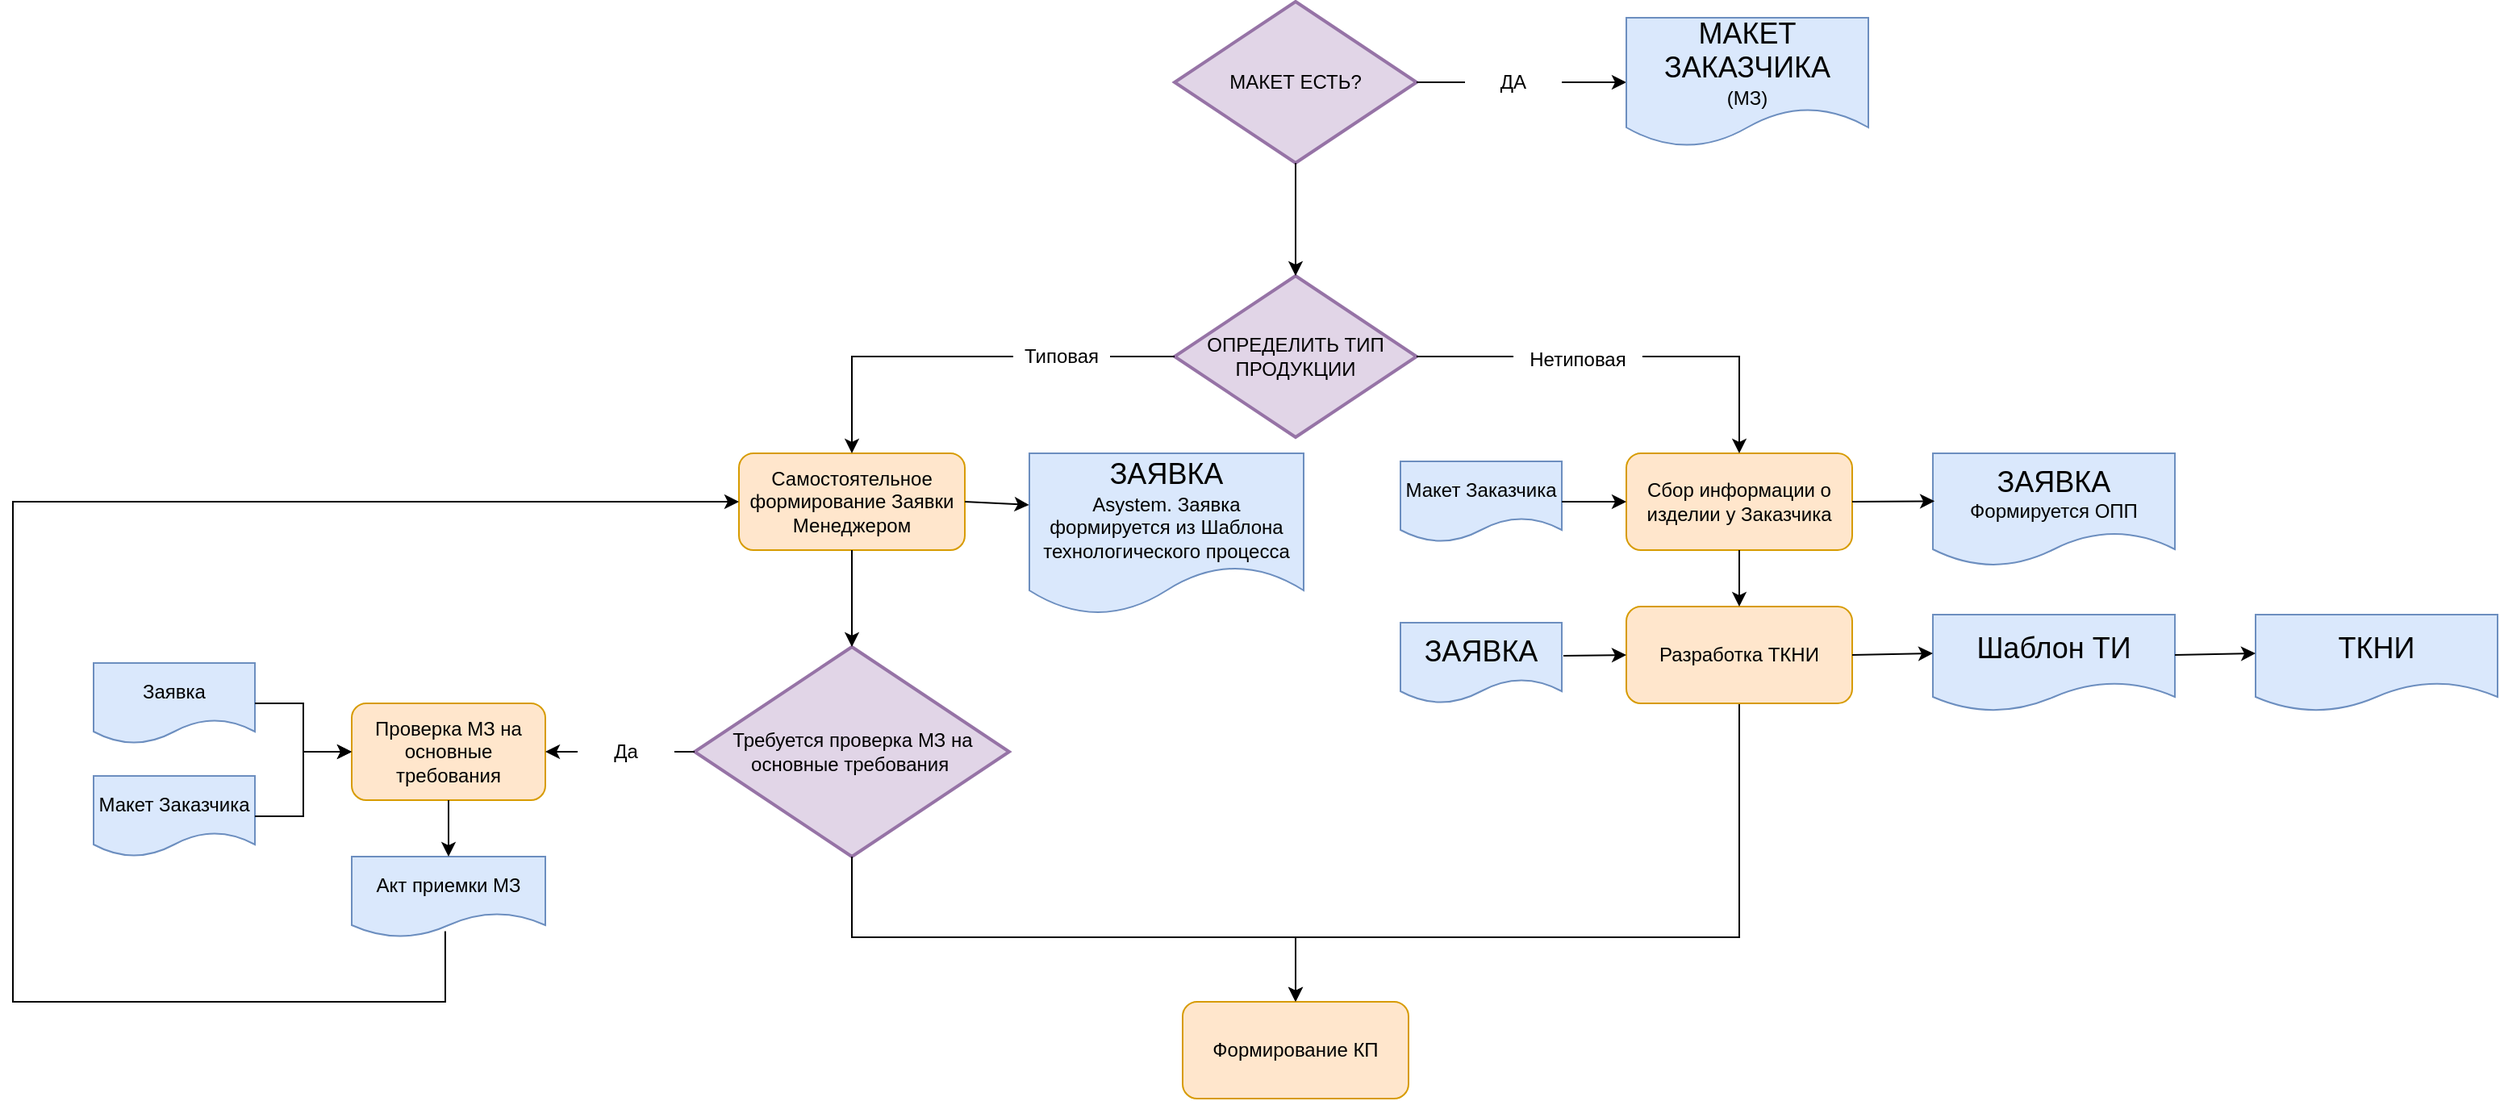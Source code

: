 <mxfile version="20.5.3" type="github">
  <diagram id="dB8TMNruD3Fy-GJrsDSB" name="Страница 1">
    <mxGraphModel dx="4864" dy="1476" grid="1" gridSize="10" guides="1" tooltips="1" connect="1" arrows="1" fold="1" page="1" pageScale="1" pageWidth="3300" pageHeight="4681" math="0" shadow="0">
      <root>
        <mxCell id="0" />
        <mxCell id="1" parent="0" />
        <mxCell id="aPFewjXXcg2kjlntAhk0-1" value="МАКЕТ ЕСТЬ?" style="strokeWidth=2;html=1;shape=mxgraph.flowchart.decision;whiteSpace=wrap;fillColor=#e1d5e7;strokeColor=#9673a6;" parent="1" vertex="1">
          <mxGeometry x="610" y="120" width="150" height="100" as="geometry" />
        </mxCell>
        <mxCell id="aPFewjXXcg2kjlntAhk0-2" value="" style="endArrow=classic;html=1;rounded=0;exitX=1;exitY=0.5;exitDx=0;exitDy=0;exitPerimeter=0;entryX=0;entryY=0.5;entryDx=0;entryDy=0;startArrow=none;" parent="1" source="aPFewjXXcg2kjlntAhk0-4" target="aPFewjXXcg2kjlntAhk0-3" edge="1">
          <mxGeometry width="50" height="50" relative="1" as="geometry">
            <mxPoint x="710" y="460" as="sourcePoint" />
            <mxPoint x="810" y="170" as="targetPoint" />
          </mxGeometry>
        </mxCell>
        <mxCell id="aPFewjXXcg2kjlntAhk0-3" value="&lt;font style=&quot;font-size: 18px;&quot;&gt;МАКЕТ ЗАКАЗЧИКА&lt;/font&gt; &lt;br&gt;(МЗ)" style="shape=document;whiteSpace=wrap;html=1;boundedLbl=1;fillColor=#dae8fc;strokeColor=#6c8ebf;" parent="1" vertex="1">
          <mxGeometry x="890" y="130" width="150" height="80" as="geometry" />
        </mxCell>
        <mxCell id="aPFewjXXcg2kjlntAhk0-4" value="ДА" style="text;html=1;strokeColor=none;fillColor=none;align=center;verticalAlign=middle;whiteSpace=wrap;rounded=0;" parent="1" vertex="1">
          <mxGeometry x="790" y="155" width="60" height="30" as="geometry" />
        </mxCell>
        <mxCell id="aPFewjXXcg2kjlntAhk0-5" value="" style="endArrow=none;html=1;rounded=0;exitX=1;exitY=0.5;exitDx=0;exitDy=0;exitPerimeter=0;entryX=0;entryY=0.5;entryDx=0;entryDy=0;" parent="1" source="aPFewjXXcg2kjlntAhk0-1" target="aPFewjXXcg2kjlntAhk0-4" edge="1">
          <mxGeometry width="50" height="50" relative="1" as="geometry">
            <mxPoint x="760" y="170" as="sourcePoint" />
            <mxPoint x="890" y="170" as="targetPoint" />
          </mxGeometry>
        </mxCell>
        <mxCell id="aPFewjXXcg2kjlntAhk0-6" value="ОПРЕДЕЛИТЬ ТИП ПРОДУКЦИИ" style="strokeWidth=2;html=1;shape=mxgraph.flowchart.decision;whiteSpace=wrap;fillColor=#e1d5e7;strokeColor=#9673a6;" parent="1" vertex="1">
          <mxGeometry x="610" y="290" width="150" height="100" as="geometry" />
        </mxCell>
        <mxCell id="aPFewjXXcg2kjlntAhk0-10" value="" style="endArrow=classic;html=1;rounded=0;exitX=0.5;exitY=1;exitDx=0;exitDy=0;exitPerimeter=0;entryX=0.5;entryY=0;entryDx=0;entryDy=0;entryPerimeter=0;" parent="1" source="aPFewjXXcg2kjlntAhk0-1" target="aPFewjXXcg2kjlntAhk0-6" edge="1">
          <mxGeometry width="50" height="50" relative="1" as="geometry">
            <mxPoint x="710" y="450" as="sourcePoint" />
            <mxPoint x="760" y="400" as="targetPoint" />
          </mxGeometry>
        </mxCell>
        <mxCell id="BCxUqAkQcN2yg3ZMG6-M-1" value="Самостоятельное формирование Заявки Менеджером" style="rounded=1;whiteSpace=wrap;html=1;fillColor=#ffe6cc;strokeColor=#d79b00;" vertex="1" parent="1">
          <mxGeometry x="340" y="400" width="140" height="60" as="geometry" />
        </mxCell>
        <mxCell id="BCxUqAkQcN2yg3ZMG6-M-2" value="" style="endArrow=classic;html=1;rounded=0;exitX=0;exitY=0.5;exitDx=0;exitDy=0;exitPerimeter=0;entryX=0.5;entryY=0;entryDx=0;entryDy=0;startArrow=none;" edge="1" parent="1" source="BCxUqAkQcN2yg3ZMG6-M-3" target="BCxUqAkQcN2yg3ZMG6-M-1">
          <mxGeometry width="50" height="50" relative="1" as="geometry">
            <mxPoint x="530" y="450" as="sourcePoint" />
            <mxPoint x="580" y="400" as="targetPoint" />
            <Array as="points">
              <mxPoint x="410" y="340" />
            </Array>
          </mxGeometry>
        </mxCell>
        <mxCell id="BCxUqAkQcN2yg3ZMG6-M-3" value="Типовая" style="text;html=1;strokeColor=none;fillColor=none;align=center;verticalAlign=middle;whiteSpace=wrap;rounded=0;" vertex="1" parent="1">
          <mxGeometry x="510" y="325" width="60" height="30" as="geometry" />
        </mxCell>
        <mxCell id="BCxUqAkQcN2yg3ZMG6-M-4" value="" style="endArrow=none;html=1;rounded=0;exitX=0;exitY=0.5;exitDx=0;exitDy=0;exitPerimeter=0;entryX=1;entryY=0.5;entryDx=0;entryDy=0;" edge="1" parent="1" source="aPFewjXXcg2kjlntAhk0-6" target="BCxUqAkQcN2yg3ZMG6-M-3">
          <mxGeometry width="50" height="50" relative="1" as="geometry">
            <mxPoint x="610" y="340" as="sourcePoint" />
            <mxPoint x="470" y="340" as="targetPoint" />
          </mxGeometry>
        </mxCell>
        <mxCell id="BCxUqAkQcN2yg3ZMG6-M-5" value="&lt;font style=&quot;font-size: 18px;&quot;&gt;ЗАЯВКА&lt;/font&gt;&lt;br&gt;Asystem. Заявка формируется из Шаблона технологического процесса" style="shape=document;whiteSpace=wrap;html=1;boundedLbl=1;fillColor=#dae8fc;strokeColor=#6c8ebf;" vertex="1" parent="1">
          <mxGeometry x="520" y="400" width="170" height="100" as="geometry" />
        </mxCell>
        <mxCell id="BCxUqAkQcN2yg3ZMG6-M-6" value="" style="endArrow=classic;html=1;rounded=0;exitX=1;exitY=0.5;exitDx=0;exitDy=0;entryX=-0.001;entryY=0.32;entryDx=0;entryDy=0;entryPerimeter=0;" edge="1" parent="1" source="BCxUqAkQcN2yg3ZMG6-M-1" target="BCxUqAkQcN2yg3ZMG6-M-5">
          <mxGeometry width="50" height="50" relative="1" as="geometry">
            <mxPoint x="530" y="430" as="sourcePoint" />
            <mxPoint x="450" y="530" as="targetPoint" />
          </mxGeometry>
        </mxCell>
        <mxCell id="BCxUqAkQcN2yg3ZMG6-M-7" value="Требуется проверка МЗ на основные требования&amp;nbsp;" style="strokeWidth=2;html=1;shape=mxgraph.flowchart.decision;whiteSpace=wrap;fillColor=#e1d5e7;strokeColor=#9673a6;" vertex="1" parent="1">
          <mxGeometry x="312.5" y="520" width="195" height="130" as="geometry" />
        </mxCell>
        <mxCell id="BCxUqAkQcN2yg3ZMG6-M-8" value="" style="endArrow=classic;html=1;rounded=0;entryX=0.5;entryY=0;entryDx=0;entryDy=0;entryPerimeter=0;exitX=0.5;exitY=1;exitDx=0;exitDy=0;" edge="1" parent="1" source="BCxUqAkQcN2yg3ZMG6-M-1" target="BCxUqAkQcN2yg3ZMG6-M-7">
          <mxGeometry width="50" height="50" relative="1" as="geometry">
            <mxPoint x="240" y="480" as="sourcePoint" />
            <mxPoint x="320" y="550" as="targetPoint" />
          </mxGeometry>
        </mxCell>
        <mxCell id="BCxUqAkQcN2yg3ZMG6-M-9" value="Проверка МЗ на основные требования" style="rounded=1;whiteSpace=wrap;html=1;fillColor=#ffe6cc;strokeColor=#d79b00;" vertex="1" parent="1">
          <mxGeometry x="100" y="555" width="120" height="60" as="geometry" />
        </mxCell>
        <mxCell id="BCxUqAkQcN2yg3ZMG6-M-10" value="" style="endArrow=classic;html=1;rounded=0;exitX=0;exitY=0.5;exitDx=0;exitDy=0;exitPerimeter=0;entryX=1;entryY=0.5;entryDx=0;entryDy=0;startArrow=none;" edge="1" parent="1" source="BCxUqAkQcN2yg3ZMG6-M-24" target="BCxUqAkQcN2yg3ZMG6-M-9">
          <mxGeometry width="50" height="50" relative="1" as="geometry">
            <mxPoint x="270" y="590" as="sourcePoint" />
            <mxPoint x="320" y="540" as="targetPoint" />
          </mxGeometry>
        </mxCell>
        <mxCell id="BCxUqAkQcN2yg3ZMG6-M-11" value="Акт приемки МЗ" style="shape=document;whiteSpace=wrap;html=1;boundedLbl=1;fillColor=#dae8fc;strokeColor=#6c8ebf;" vertex="1" parent="1">
          <mxGeometry x="100" y="650" width="120" height="50" as="geometry" />
        </mxCell>
        <mxCell id="BCxUqAkQcN2yg3ZMG6-M-12" value="" style="endArrow=classic;html=1;rounded=0;exitX=0.5;exitY=1;exitDx=0;exitDy=0;entryX=0.5;entryY=0;entryDx=0;entryDy=0;" edge="1" parent="1" source="BCxUqAkQcN2yg3ZMG6-M-9" target="BCxUqAkQcN2yg3ZMG6-M-11">
          <mxGeometry width="50" height="50" relative="1" as="geometry">
            <mxPoint x="270" y="590" as="sourcePoint" />
            <mxPoint x="320" y="540" as="targetPoint" />
          </mxGeometry>
        </mxCell>
        <mxCell id="BCxUqAkQcN2yg3ZMG6-M-14" value="" style="endArrow=classic;html=1;rounded=0;entryX=0;entryY=0.5;entryDx=0;entryDy=0;exitX=0.483;exitY=0.924;exitDx=0;exitDy=0;exitPerimeter=0;" edge="1" parent="1" source="BCxUqAkQcN2yg3ZMG6-M-11" target="BCxUqAkQcN2yg3ZMG6-M-1">
          <mxGeometry width="50" height="50" relative="1" as="geometry">
            <mxPoint x="160" y="550" as="sourcePoint" />
            <mxPoint x="320" y="540" as="targetPoint" />
            <Array as="points">
              <mxPoint x="158" y="740" />
              <mxPoint x="-110" y="740" />
              <mxPoint x="-110" y="430" />
            </Array>
          </mxGeometry>
        </mxCell>
        <mxCell id="BCxUqAkQcN2yg3ZMG6-M-16" value="Заявка" style="shape=document;whiteSpace=wrap;html=1;boundedLbl=1;fillColor=#dae8fc;strokeColor=#6c8ebf;" vertex="1" parent="1">
          <mxGeometry x="-60" y="530" width="100" height="50" as="geometry" />
        </mxCell>
        <mxCell id="BCxUqAkQcN2yg3ZMG6-M-17" value="Макет Заказчика" style="shape=document;whiteSpace=wrap;html=1;boundedLbl=1;fillColor=#dae8fc;strokeColor=#6c8ebf;" vertex="1" parent="1">
          <mxGeometry x="-60" y="600" width="100" height="50" as="geometry" />
        </mxCell>
        <mxCell id="BCxUqAkQcN2yg3ZMG6-M-22" value="" style="endArrow=classic;html=1;rounded=0;exitX=1;exitY=0.5;exitDx=0;exitDy=0;entryX=0;entryY=0.5;entryDx=0;entryDy=0;" edge="1" parent="1" source="BCxUqAkQcN2yg3ZMG6-M-17" target="BCxUqAkQcN2yg3ZMG6-M-9">
          <mxGeometry width="50" height="50" relative="1" as="geometry">
            <mxPoint x="270" y="560" as="sourcePoint" />
            <mxPoint x="320" y="510" as="targetPoint" />
            <Array as="points">
              <mxPoint x="70" y="625" />
              <mxPoint x="70" y="585" />
            </Array>
          </mxGeometry>
        </mxCell>
        <mxCell id="BCxUqAkQcN2yg3ZMG6-M-23" value="" style="endArrow=classic;html=1;rounded=0;exitX=1;exitY=0.5;exitDx=0;exitDy=0;entryX=0;entryY=0.5;entryDx=0;entryDy=0;" edge="1" parent="1" source="BCxUqAkQcN2yg3ZMG6-M-16" target="BCxUqAkQcN2yg3ZMG6-M-9">
          <mxGeometry width="50" height="50" relative="1" as="geometry">
            <mxPoint x="270" y="560" as="sourcePoint" />
            <mxPoint x="320" y="510" as="targetPoint" />
            <Array as="points">
              <mxPoint x="70" y="555" />
              <mxPoint x="70" y="585" />
            </Array>
          </mxGeometry>
        </mxCell>
        <mxCell id="BCxUqAkQcN2yg3ZMG6-M-24" value="Да" style="text;html=1;strokeColor=none;fillColor=none;align=center;verticalAlign=middle;whiteSpace=wrap;rounded=0;" vertex="1" parent="1">
          <mxGeometry x="240" y="570" width="60" height="30" as="geometry" />
        </mxCell>
        <mxCell id="BCxUqAkQcN2yg3ZMG6-M-25" value="" style="endArrow=none;html=1;rounded=0;exitX=0;exitY=0.5;exitDx=0;exitDy=0;exitPerimeter=0;entryX=1;entryY=0.5;entryDx=0;entryDy=0;" edge="1" parent="1" source="BCxUqAkQcN2yg3ZMG6-M-7" target="BCxUqAkQcN2yg3ZMG6-M-24">
          <mxGeometry width="50" height="50" relative="1" as="geometry">
            <mxPoint x="312.5" y="585" as="sourcePoint" />
            <mxPoint x="220" y="585" as="targetPoint" />
          </mxGeometry>
        </mxCell>
        <mxCell id="BCxUqAkQcN2yg3ZMG6-M-26" value="Сбор информации о изделии у Заказчика" style="rounded=1;whiteSpace=wrap;html=1;fillColor=#ffe6cc;strokeColor=#d79b00;" vertex="1" parent="1">
          <mxGeometry x="890" y="400" width="140" height="60" as="geometry" />
        </mxCell>
        <mxCell id="BCxUqAkQcN2yg3ZMG6-M-27" value="&lt;font style=&quot;font-size: 18px;&quot;&gt;ЗАЯВКА&lt;/font&gt;&lt;br&gt;Формируется ОПП" style="shape=document;whiteSpace=wrap;html=1;boundedLbl=1;fillColor=#dae8fc;strokeColor=#6c8ebf;" vertex="1" parent="1">
          <mxGeometry x="1080" y="400" width="150" height="70" as="geometry" />
        </mxCell>
        <mxCell id="BCxUqAkQcN2yg3ZMG6-M-46" style="edgeStyle=orthogonalEdgeStyle;rounded=0;orthogonalLoop=1;jettySize=auto;html=1;exitX=0.5;exitY=1;exitDx=0;exitDy=0;entryX=0.5;entryY=0;entryDx=0;entryDy=0;fontSize=18;" edge="1" parent="1" source="BCxUqAkQcN2yg3ZMG6-M-28" target="BCxUqAkQcN2yg3ZMG6-M-39">
          <mxGeometry relative="1" as="geometry">
            <Array as="points">
              <mxPoint x="960" y="700" />
              <mxPoint x="685" y="700" />
            </Array>
          </mxGeometry>
        </mxCell>
        <mxCell id="BCxUqAkQcN2yg3ZMG6-M-28" value="Разработка ТКНИ" style="rounded=1;whiteSpace=wrap;html=1;fillColor=#ffe6cc;strokeColor=#d79b00;" vertex="1" parent="1">
          <mxGeometry x="890" y="495" width="140" height="60" as="geometry" />
        </mxCell>
        <mxCell id="BCxUqAkQcN2yg3ZMG6-M-29" value="&lt;font style=&quot;font-size: 18px;&quot;&gt;Шаблон ТИ&lt;/font&gt;" style="shape=document;whiteSpace=wrap;html=1;boundedLbl=1;fillColor=#dae8fc;strokeColor=#6c8ebf;" vertex="1" parent="1">
          <mxGeometry x="1080" y="500" width="150" height="60" as="geometry" />
        </mxCell>
        <mxCell id="BCxUqAkQcN2yg3ZMG6-M-31" value="" style="endArrow=classic;html=1;rounded=0;fontSize=18;exitX=1;exitY=0.5;exitDx=0;exitDy=0;entryX=0;entryY=0.401;entryDx=0;entryDy=0;entryPerimeter=0;" edge="1" parent="1" source="BCxUqAkQcN2yg3ZMG6-M-28" target="BCxUqAkQcN2yg3ZMG6-M-29">
          <mxGeometry width="50" height="50" relative="1" as="geometry">
            <mxPoint x="1080" y="600" as="sourcePoint" />
            <mxPoint x="1130" y="550" as="targetPoint" />
          </mxGeometry>
        </mxCell>
        <mxCell id="BCxUqAkQcN2yg3ZMG6-M-33" value="" style="endArrow=classic;html=1;rounded=0;fontSize=18;exitX=1;exitY=0.5;exitDx=0;exitDy=0;exitPerimeter=0;entryX=0.5;entryY=0;entryDx=0;entryDy=0;startArrow=none;" edge="1" parent="1" source="BCxUqAkQcN2yg3ZMG6-M-47" target="BCxUqAkQcN2yg3ZMG6-M-26">
          <mxGeometry width="50" height="50" relative="1" as="geometry">
            <mxPoint x="890" y="490" as="sourcePoint" />
            <mxPoint x="940" y="440" as="targetPoint" />
            <Array as="points">
              <mxPoint x="960" y="340" />
            </Array>
          </mxGeometry>
        </mxCell>
        <mxCell id="BCxUqAkQcN2yg3ZMG6-M-34" value="" style="endArrow=classic;html=1;rounded=0;fontSize=18;exitX=1;exitY=0.5;exitDx=0;exitDy=0;entryX=0.007;entryY=0.424;entryDx=0;entryDy=0;entryPerimeter=0;" edge="1" parent="1" source="BCxUqAkQcN2yg3ZMG6-M-26" target="BCxUqAkQcN2yg3ZMG6-M-27">
          <mxGeometry width="50" height="50" relative="1" as="geometry">
            <mxPoint x="890" y="490" as="sourcePoint" />
            <mxPoint x="940" y="440" as="targetPoint" />
          </mxGeometry>
        </mxCell>
        <mxCell id="BCxUqAkQcN2yg3ZMG6-M-36" value="" style="endArrow=classic;html=1;rounded=0;fontSize=18;exitX=0.5;exitY=1;exitDx=0;exitDy=0;entryX=0.5;entryY=0;entryDx=0;entryDy=0;" edge="1" parent="1" source="BCxUqAkQcN2yg3ZMG6-M-26" target="BCxUqAkQcN2yg3ZMG6-M-28">
          <mxGeometry width="50" height="50" relative="1" as="geometry">
            <mxPoint x="960" y="480" as="sourcePoint" />
            <mxPoint x="1010" y="430" as="targetPoint" />
          </mxGeometry>
        </mxCell>
        <mxCell id="BCxUqAkQcN2yg3ZMG6-M-37" value="&lt;font style=&quot;font-size: 18px;&quot;&gt;ТКНИ&lt;/font&gt;" style="shape=document;whiteSpace=wrap;html=1;boundedLbl=1;fillColor=#dae8fc;strokeColor=#6c8ebf;" vertex="1" parent="1">
          <mxGeometry x="1280" y="500" width="150" height="60" as="geometry" />
        </mxCell>
        <mxCell id="BCxUqAkQcN2yg3ZMG6-M-38" value="" style="endArrow=classic;html=1;rounded=0;fontSize=18;exitX=1;exitY=0.5;exitDx=0;exitDy=0;entryX=0;entryY=0.401;entryDx=0;entryDy=0;entryPerimeter=0;" edge="1" target="BCxUqAkQcN2yg3ZMG6-M-37" parent="1">
          <mxGeometry width="50" height="50" relative="1" as="geometry">
            <mxPoint x="1230" y="525" as="sourcePoint" />
            <mxPoint x="1330" y="550" as="targetPoint" />
          </mxGeometry>
        </mxCell>
        <mxCell id="BCxUqAkQcN2yg3ZMG6-M-39" value="Формирование КП" style="rounded=1;whiteSpace=wrap;html=1;fillColor=#ffe6cc;strokeColor=#d79b00;" vertex="1" parent="1">
          <mxGeometry x="615" y="740" width="140" height="60" as="geometry" />
        </mxCell>
        <mxCell id="BCxUqAkQcN2yg3ZMG6-M-40" value="" style="endArrow=classic;html=1;rounded=0;fontSize=18;exitX=0.5;exitY=1;exitDx=0;exitDy=0;exitPerimeter=0;entryX=0.5;entryY=0;entryDx=0;entryDy=0;" edge="1" parent="1" source="BCxUqAkQcN2yg3ZMG6-M-7" target="BCxUqAkQcN2yg3ZMG6-M-39">
          <mxGeometry width="50" height="50" relative="1" as="geometry">
            <mxPoint x="680" y="570" as="sourcePoint" />
            <mxPoint x="730" y="520" as="targetPoint" />
            <Array as="points">
              <mxPoint x="410" y="700" />
              <mxPoint x="685" y="700" />
            </Array>
          </mxGeometry>
        </mxCell>
        <mxCell id="BCxUqAkQcN2yg3ZMG6-M-41" value="Макет Заказчика" style="shape=document;whiteSpace=wrap;html=1;boundedLbl=1;fillColor=#dae8fc;strokeColor=#6c8ebf;" vertex="1" parent="1">
          <mxGeometry x="750" y="405" width="100" height="50" as="geometry" />
        </mxCell>
        <mxCell id="BCxUqAkQcN2yg3ZMG6-M-42" value="" style="endArrow=classic;html=1;rounded=0;fontSize=18;entryX=0;entryY=0.5;entryDx=0;entryDy=0;exitX=1;exitY=0.5;exitDx=0;exitDy=0;" edge="1" parent="1" source="BCxUqAkQcN2yg3ZMG6-M-41" target="BCxUqAkQcN2yg3ZMG6-M-26">
          <mxGeometry width="50" height="50" relative="1" as="geometry">
            <mxPoint x="830" y="480" as="sourcePoint" />
            <mxPoint x="880" y="430" as="targetPoint" />
          </mxGeometry>
        </mxCell>
        <mxCell id="BCxUqAkQcN2yg3ZMG6-M-43" value="&lt;font style=&quot;font-size: 18px;&quot;&gt;ЗАЯВКА&lt;/font&gt;" style="shape=document;whiteSpace=wrap;html=1;boundedLbl=1;fillColor=#dae8fc;strokeColor=#6c8ebf;" vertex="1" parent="1">
          <mxGeometry x="750" y="505" width="100" height="50" as="geometry" />
        </mxCell>
        <mxCell id="BCxUqAkQcN2yg3ZMG6-M-44" value="" style="endArrow=classic;html=1;rounded=0;fontSize=18;entryX=0;entryY=0.5;entryDx=0;entryDy=0;exitX=1.01;exitY=0.411;exitDx=0;exitDy=0;exitPerimeter=0;" edge="1" parent="1" source="BCxUqAkQcN2yg3ZMG6-M-43" target="BCxUqAkQcN2yg3ZMG6-M-28">
          <mxGeometry width="50" height="50" relative="1" as="geometry">
            <mxPoint x="870" y="550" as="sourcePoint" />
            <mxPoint x="890" y="580" as="targetPoint" />
          </mxGeometry>
        </mxCell>
        <mxCell id="BCxUqAkQcN2yg3ZMG6-M-47" value="&lt;font style=&quot;font-size: 12px;&quot;&gt;Нетиповая&lt;/font&gt;" style="text;html=1;strokeColor=none;fillColor=none;align=center;verticalAlign=middle;whiteSpace=wrap;rounded=0;fontSize=18;" vertex="1" parent="1">
          <mxGeometry x="820" y="325" width="80" height="30" as="geometry" />
        </mxCell>
        <mxCell id="BCxUqAkQcN2yg3ZMG6-M-48" value="" style="endArrow=none;html=1;rounded=0;fontSize=18;exitX=1;exitY=0.5;exitDx=0;exitDy=0;exitPerimeter=0;entryX=0;entryY=0.5;entryDx=0;entryDy=0;" edge="1" parent="1" source="aPFewjXXcg2kjlntAhk0-6" target="BCxUqAkQcN2yg3ZMG6-M-47">
          <mxGeometry width="50" height="50" relative="1" as="geometry">
            <mxPoint x="760" y="340" as="sourcePoint" />
            <mxPoint x="960" y="400" as="targetPoint" />
            <Array as="points" />
          </mxGeometry>
        </mxCell>
      </root>
    </mxGraphModel>
  </diagram>
</mxfile>
